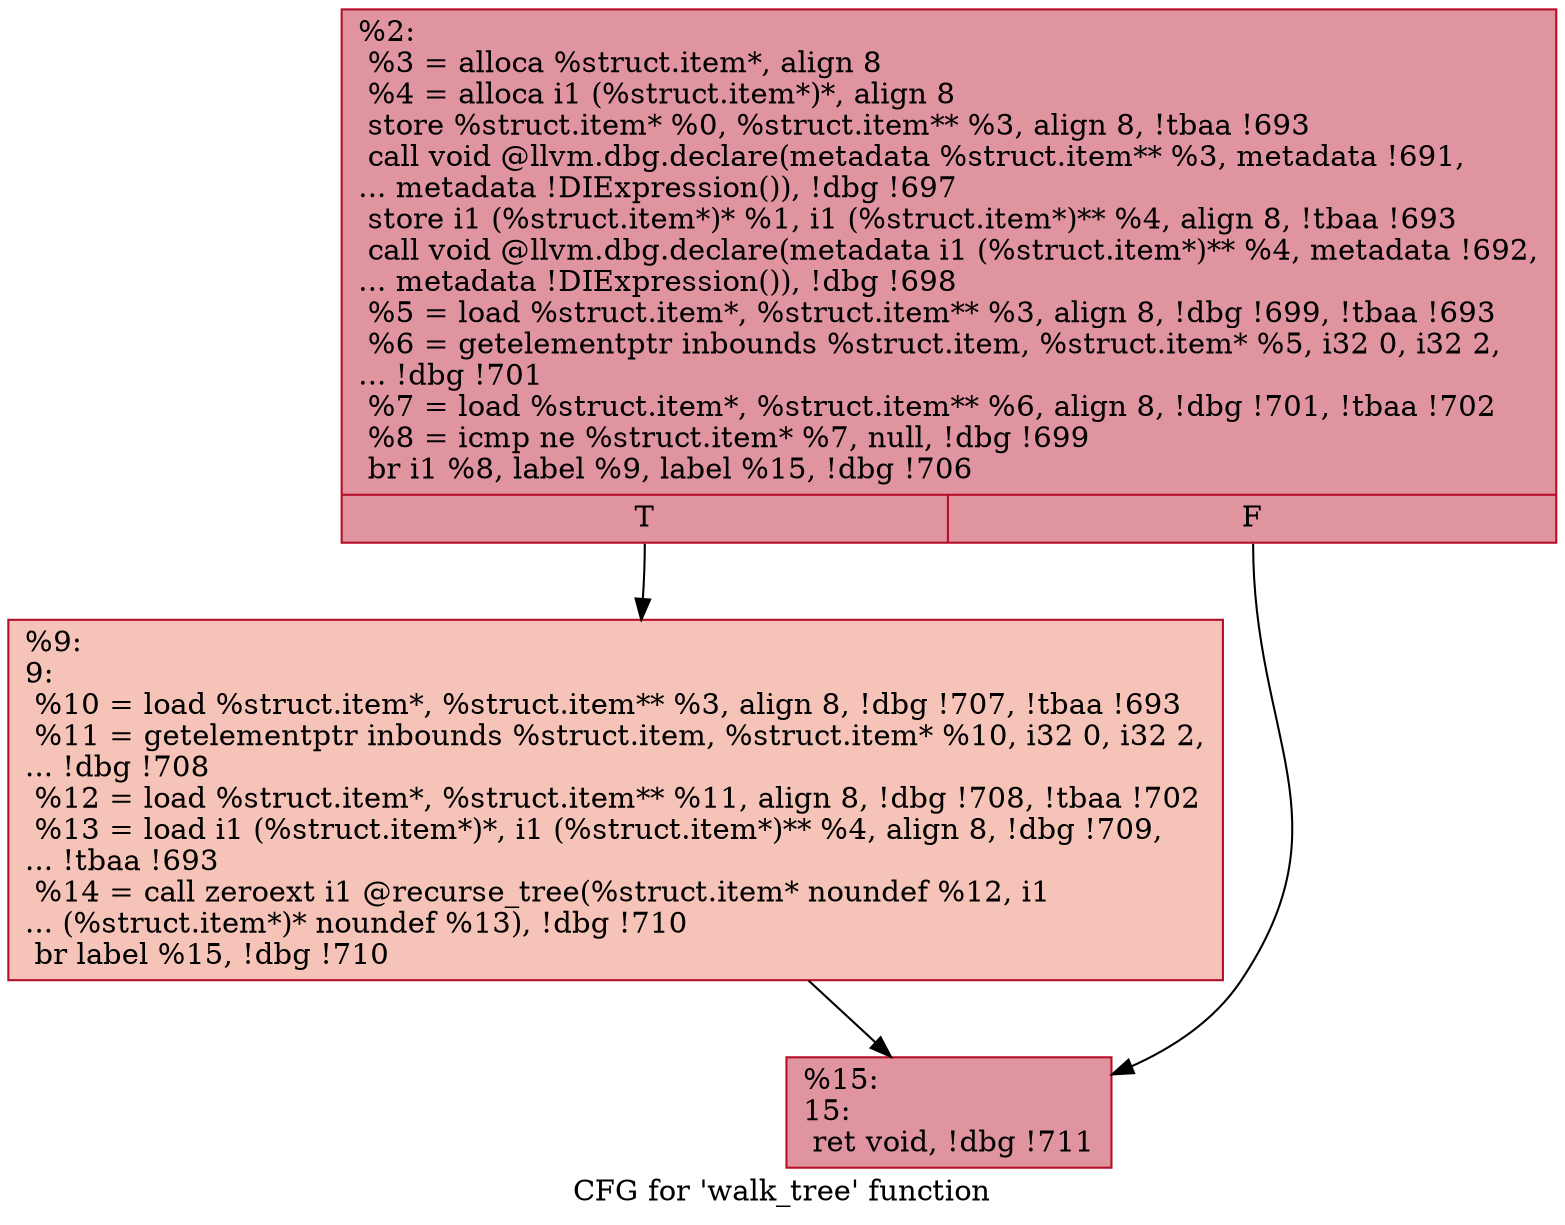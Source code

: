 digraph "CFG for 'walk_tree' function" {
	label="CFG for 'walk_tree' function";

	Node0x182e9a0 [shape=record,color="#b70d28ff", style=filled, fillcolor="#b70d2870",label="{%2:\l  %3 = alloca %struct.item*, align 8\l  %4 = alloca i1 (%struct.item*)*, align 8\l  store %struct.item* %0, %struct.item** %3, align 8, !tbaa !693\l  call void @llvm.dbg.declare(metadata %struct.item** %3, metadata !691,\l... metadata !DIExpression()), !dbg !697\l  store i1 (%struct.item*)* %1, i1 (%struct.item*)** %4, align 8, !tbaa !693\l  call void @llvm.dbg.declare(metadata i1 (%struct.item*)** %4, metadata !692,\l... metadata !DIExpression()), !dbg !698\l  %5 = load %struct.item*, %struct.item** %3, align 8, !dbg !699, !tbaa !693\l  %6 = getelementptr inbounds %struct.item, %struct.item* %5, i32 0, i32 2,\l... !dbg !701\l  %7 = load %struct.item*, %struct.item** %6, align 8, !dbg !701, !tbaa !702\l  %8 = icmp ne %struct.item* %7, null, !dbg !699\l  br i1 %8, label %9, label %15, !dbg !706\l|{<s0>T|<s1>F}}"];
	Node0x182e9a0:s0 -> Node0x182f060;
	Node0x182e9a0:s1 -> Node0x182f0b0;
	Node0x182f060 [shape=record,color="#b70d28ff", style=filled, fillcolor="#e8765c70",label="{%9:\l9:                                                \l  %10 = load %struct.item*, %struct.item** %3, align 8, !dbg !707, !tbaa !693\l  %11 = getelementptr inbounds %struct.item, %struct.item* %10, i32 0, i32 2,\l... !dbg !708\l  %12 = load %struct.item*, %struct.item** %11, align 8, !dbg !708, !tbaa !702\l  %13 = load i1 (%struct.item*)*, i1 (%struct.item*)** %4, align 8, !dbg !709,\l... !tbaa !693\l  %14 = call zeroext i1 @recurse_tree(%struct.item* noundef %12, i1\l... (%struct.item*)* noundef %13), !dbg !710\l  br label %15, !dbg !710\l}"];
	Node0x182f060 -> Node0x182f0b0;
	Node0x182f0b0 [shape=record,color="#b70d28ff", style=filled, fillcolor="#b70d2870",label="{%15:\l15:                                               \l  ret void, !dbg !711\l}"];
}

